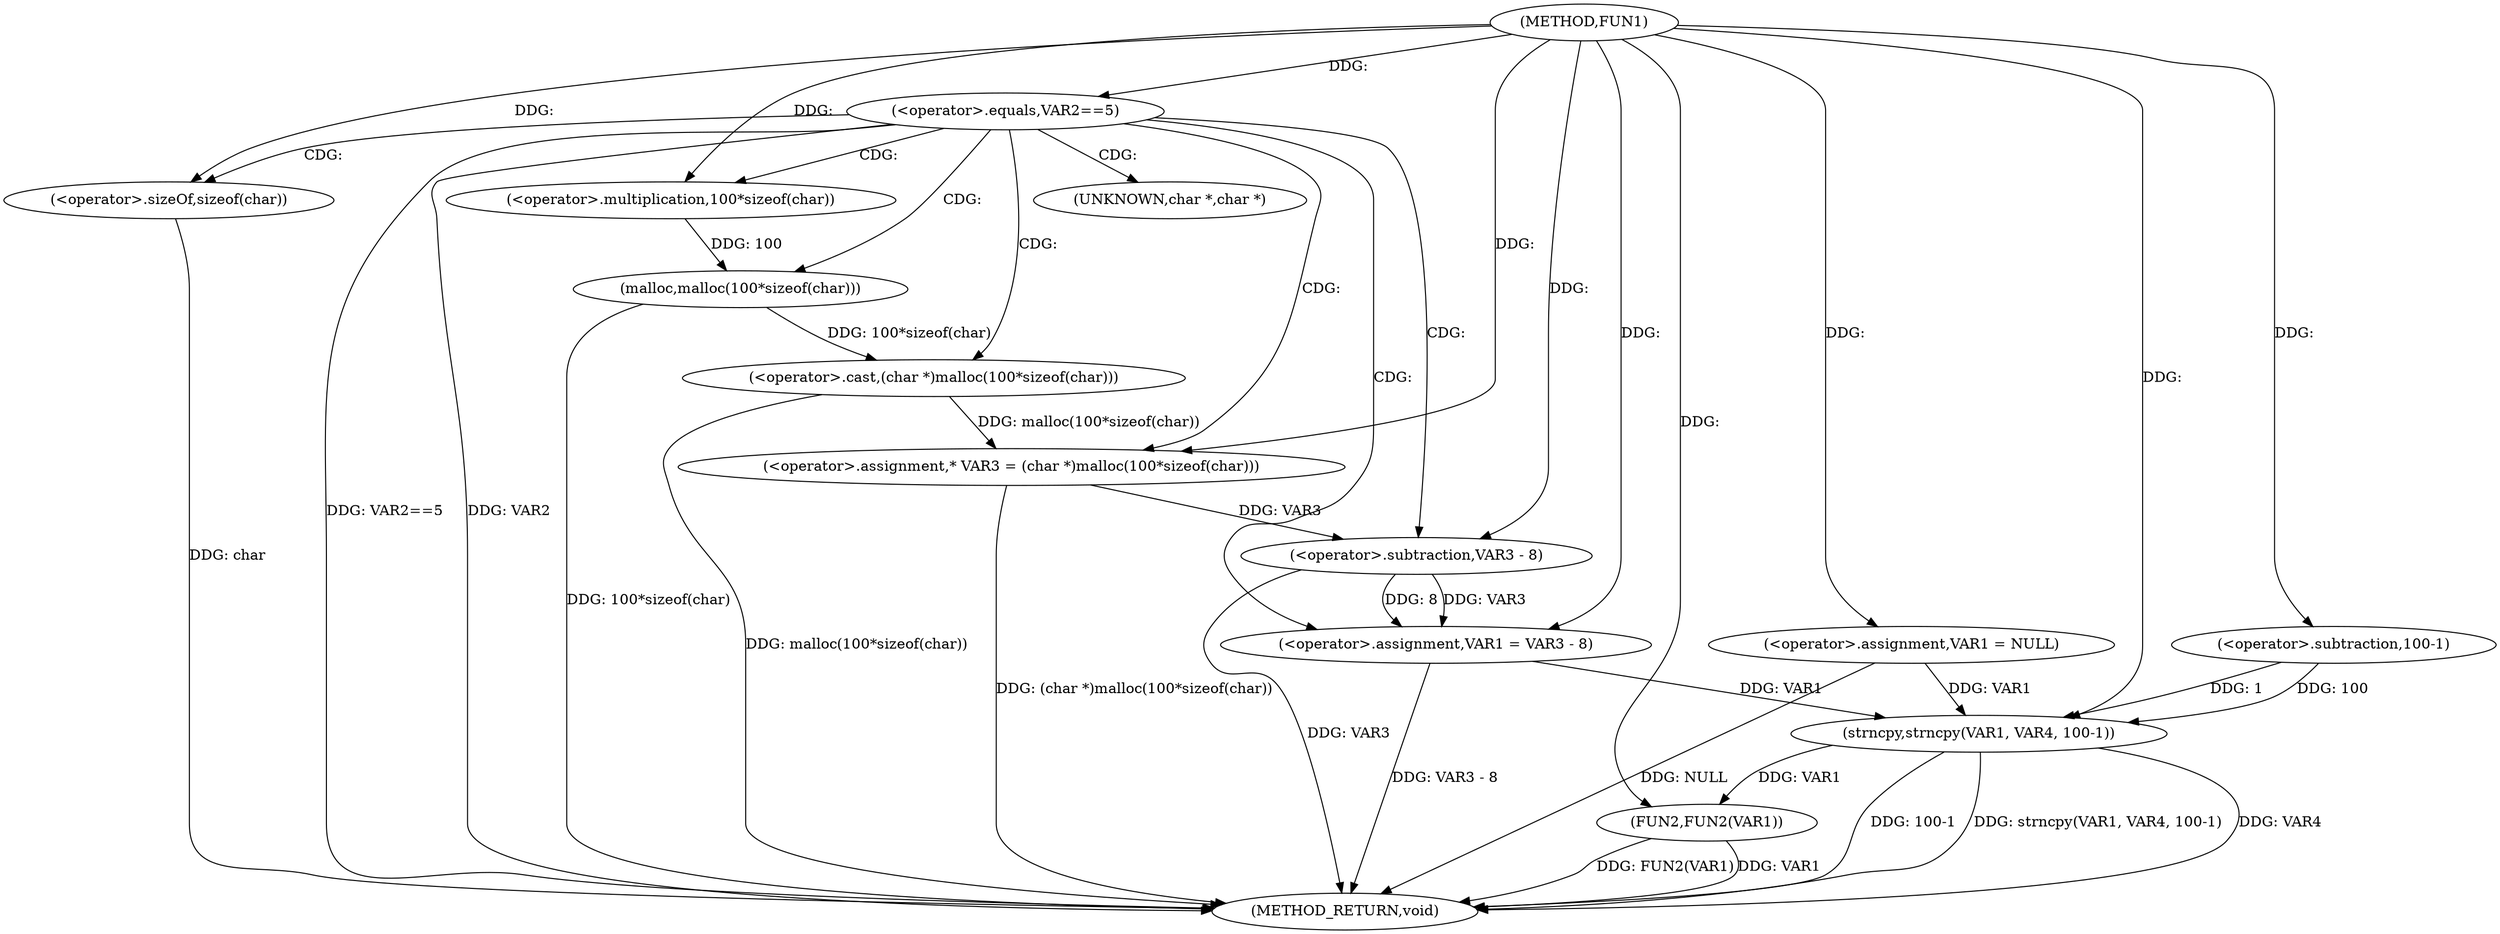 digraph FUN1 {  
"1000100" [label = "(METHOD,FUN1)" ]
"1000137" [label = "(METHOD_RETURN,void)" ]
"1000103" [label = "(<operator>.assignment,VAR1 = NULL)" ]
"1000107" [label = "(<operator>.equals,VAR2==5)" ]
"1000113" [label = "(<operator>.assignment,* VAR3 = (char *)malloc(100*sizeof(char)))" ]
"1000115" [label = "(<operator>.cast,(char *)malloc(100*sizeof(char)))" ]
"1000117" [label = "(malloc,malloc(100*sizeof(char)))" ]
"1000118" [label = "(<operator>.multiplication,100*sizeof(char))" ]
"1000120" [label = "(<operator>.sizeOf,sizeof(char))" ]
"1000122" [label = "(<operator>.assignment,VAR1 = VAR3 - 8)" ]
"1000124" [label = "(<operator>.subtraction,VAR3 - 8)" ]
"1000129" [label = "(strncpy,strncpy(VAR1, VAR4, 100-1))" ]
"1000132" [label = "(<operator>.subtraction,100-1)" ]
"1000135" [label = "(FUN2,FUN2(VAR1))" ]
"1000116" [label = "(UNKNOWN,char *,char *)" ]
  "1000115" -> "1000137"  [ label = "DDG: malloc(100*sizeof(char))"] 
  "1000124" -> "1000137"  [ label = "DDG: VAR3"] 
  "1000107" -> "1000137"  [ label = "DDG: VAR2"] 
  "1000107" -> "1000137"  [ label = "DDG: VAR2==5"] 
  "1000103" -> "1000137"  [ label = "DDG: NULL"] 
  "1000129" -> "1000137"  [ label = "DDG: 100-1"] 
  "1000117" -> "1000137"  [ label = "DDG: 100*sizeof(char)"] 
  "1000129" -> "1000137"  [ label = "DDG: strncpy(VAR1, VAR4, 100-1)"] 
  "1000113" -> "1000137"  [ label = "DDG: (char *)malloc(100*sizeof(char))"] 
  "1000120" -> "1000137"  [ label = "DDG: char"] 
  "1000135" -> "1000137"  [ label = "DDG: FUN2(VAR1)"] 
  "1000135" -> "1000137"  [ label = "DDG: VAR1"] 
  "1000129" -> "1000137"  [ label = "DDG: VAR4"] 
  "1000122" -> "1000137"  [ label = "DDG: VAR3 - 8"] 
  "1000100" -> "1000103"  [ label = "DDG: "] 
  "1000100" -> "1000107"  [ label = "DDG: "] 
  "1000115" -> "1000113"  [ label = "DDG: malloc(100*sizeof(char))"] 
  "1000100" -> "1000113"  [ label = "DDG: "] 
  "1000117" -> "1000115"  [ label = "DDG: 100*sizeof(char)"] 
  "1000118" -> "1000117"  [ label = "DDG: 100"] 
  "1000100" -> "1000118"  [ label = "DDG: "] 
  "1000100" -> "1000120"  [ label = "DDG: "] 
  "1000124" -> "1000122"  [ label = "DDG: VAR3"] 
  "1000124" -> "1000122"  [ label = "DDG: 8"] 
  "1000100" -> "1000122"  [ label = "DDG: "] 
  "1000113" -> "1000124"  [ label = "DDG: VAR3"] 
  "1000100" -> "1000124"  [ label = "DDG: "] 
  "1000103" -> "1000129"  [ label = "DDG: VAR1"] 
  "1000122" -> "1000129"  [ label = "DDG: VAR1"] 
  "1000100" -> "1000129"  [ label = "DDG: "] 
  "1000132" -> "1000129"  [ label = "DDG: 100"] 
  "1000132" -> "1000129"  [ label = "DDG: 1"] 
  "1000100" -> "1000132"  [ label = "DDG: "] 
  "1000129" -> "1000135"  [ label = "DDG: VAR1"] 
  "1000100" -> "1000135"  [ label = "DDG: "] 
  "1000107" -> "1000124"  [ label = "CDG: "] 
  "1000107" -> "1000116"  [ label = "CDG: "] 
  "1000107" -> "1000115"  [ label = "CDG: "] 
  "1000107" -> "1000120"  [ label = "CDG: "] 
  "1000107" -> "1000117"  [ label = "CDG: "] 
  "1000107" -> "1000113"  [ label = "CDG: "] 
  "1000107" -> "1000118"  [ label = "CDG: "] 
  "1000107" -> "1000122"  [ label = "CDG: "] 
}
